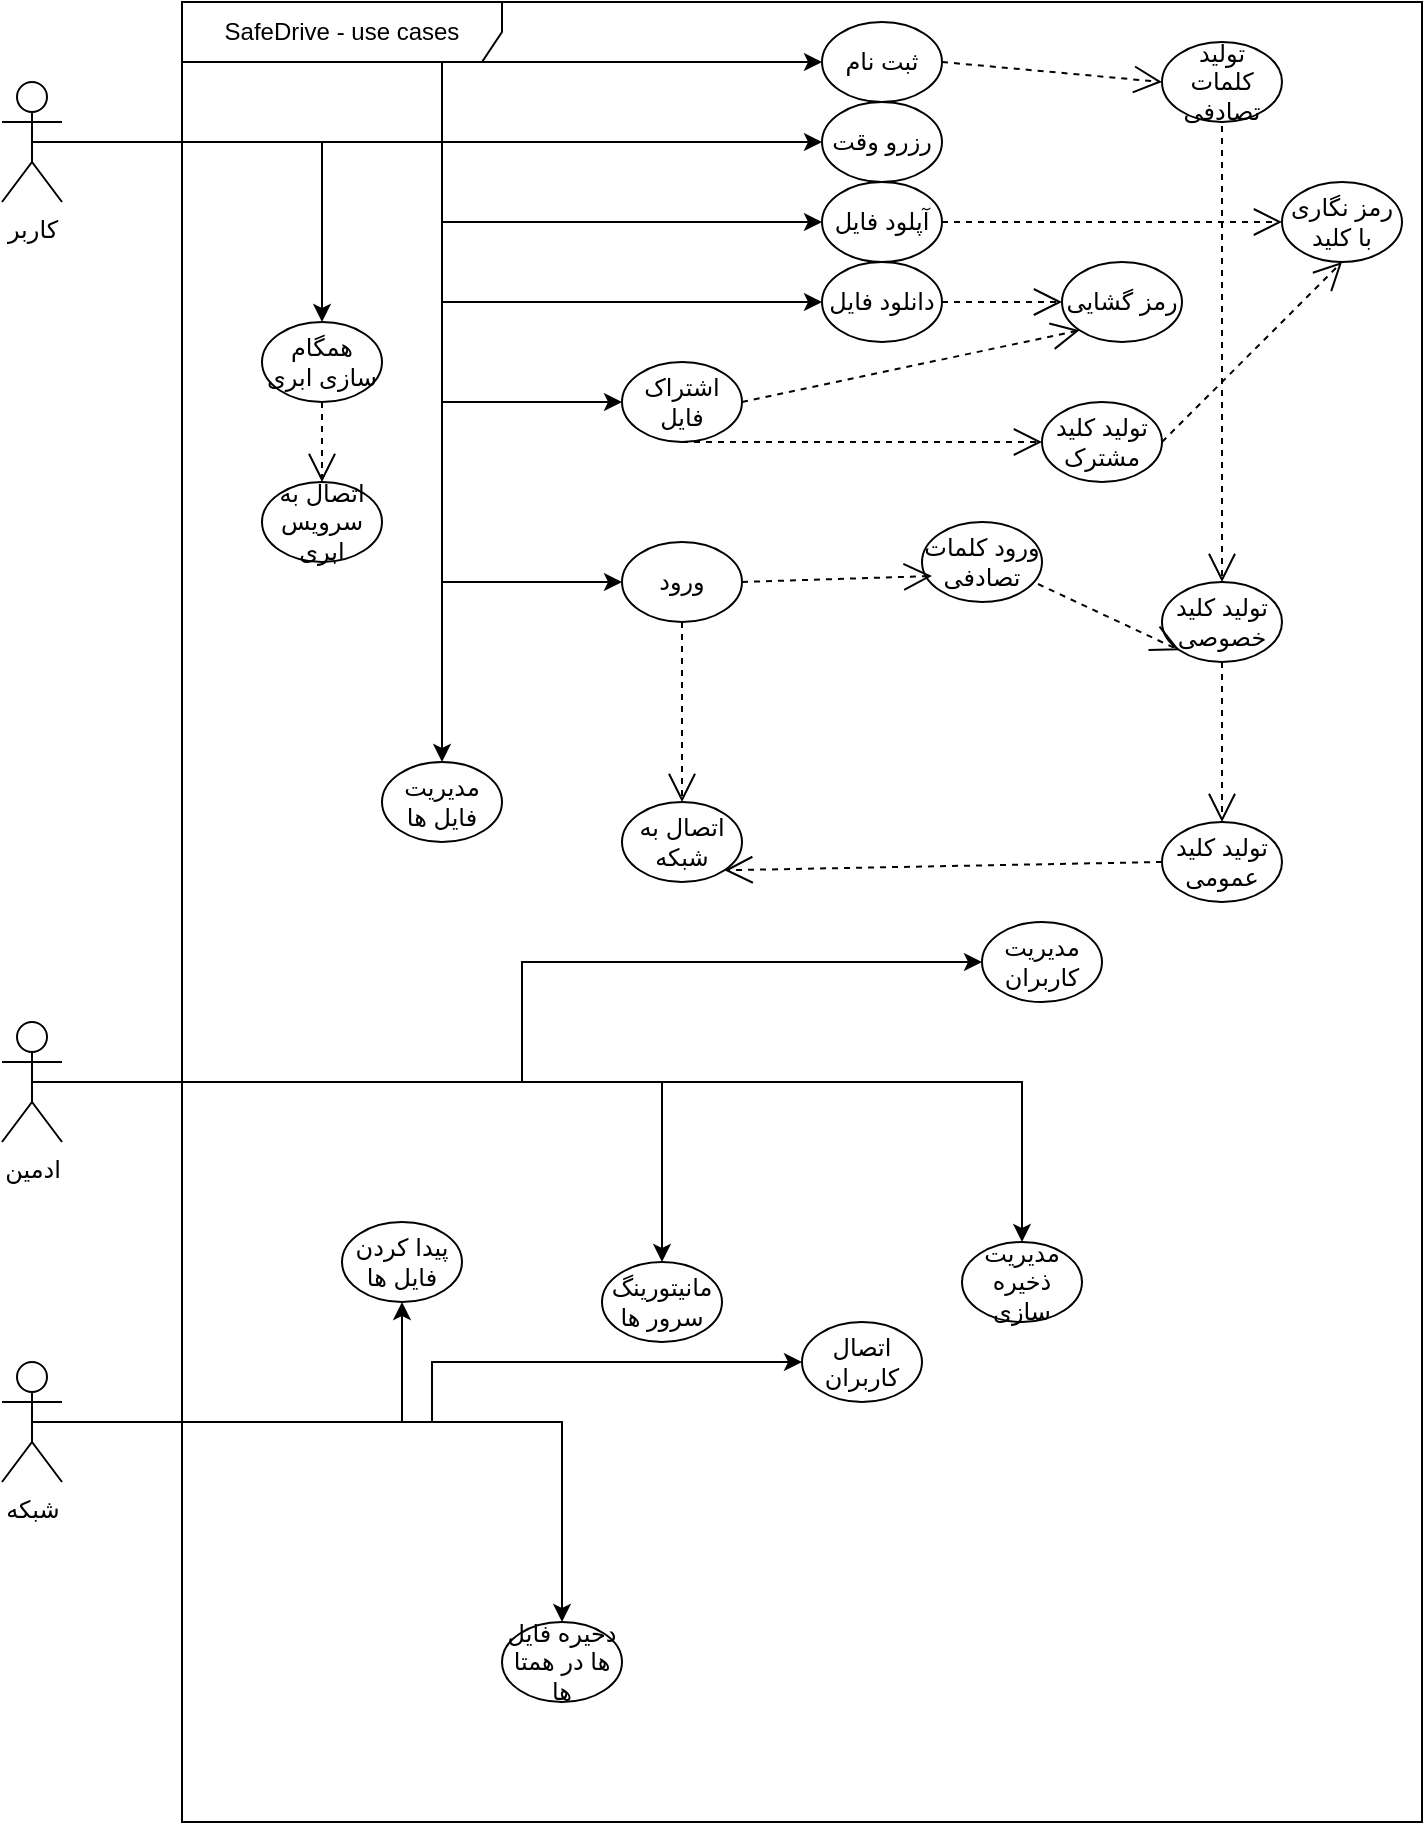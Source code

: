 <mxfile version="24.9.1">
  <diagram name="Page-1" id="YEhjJKSPnRyHB3b2QTLM">
    <mxGraphModel dx="954" dy="553" grid="1" gridSize="10" guides="1" tooltips="1" connect="1" arrows="1" fold="1" page="1" pageScale="1" pageWidth="850" pageHeight="1100" math="0" shadow="0">
      <root>
        <mxCell id="0" />
        <mxCell id="1" parent="0" />
        <mxCell id="OHewmTsMpt972KVqSZn3-21" style="edgeStyle=orthogonalEdgeStyle;rounded=0;orthogonalLoop=1;jettySize=auto;html=1;exitX=0.5;exitY=0.5;exitDx=0;exitDy=0;exitPerimeter=0;" edge="1" parent="1" source="lUGRWfGARe6teelx05pl-1" target="OHewmTsMpt972KVqSZn3-20">
          <mxGeometry relative="1" as="geometry" />
        </mxCell>
        <mxCell id="OHewmTsMpt972KVqSZn3-25" style="edgeStyle=orthogonalEdgeStyle;rounded=0;orthogonalLoop=1;jettySize=auto;html=1;exitX=0.5;exitY=0.5;exitDx=0;exitDy=0;exitPerimeter=0;entryX=0;entryY=0.5;entryDx=0;entryDy=0;" edge="1" parent="1" source="lUGRWfGARe6teelx05pl-1" target="lUGRWfGARe6teelx05pl-11">
          <mxGeometry relative="1" as="geometry" />
        </mxCell>
        <mxCell id="OHewmTsMpt972KVqSZn3-26" style="edgeStyle=orthogonalEdgeStyle;rounded=0;orthogonalLoop=1;jettySize=auto;html=1;exitX=0.5;exitY=0.5;exitDx=0;exitDy=0;exitPerimeter=0;entryX=0;entryY=0.5;entryDx=0;entryDy=0;" edge="1" parent="1" source="lUGRWfGARe6teelx05pl-1" target="lUGRWfGARe6teelx05pl-12">
          <mxGeometry relative="1" as="geometry" />
        </mxCell>
        <mxCell id="OHewmTsMpt972KVqSZn3-27" style="edgeStyle=orthogonalEdgeStyle;rounded=0;orthogonalLoop=1;jettySize=auto;html=1;exitX=0.5;exitY=0.5;exitDx=0;exitDy=0;exitPerimeter=0;entryX=0;entryY=0.5;entryDx=0;entryDy=0;" edge="1" parent="1" source="lUGRWfGARe6teelx05pl-1" target="lUGRWfGARe6teelx05pl-15">
          <mxGeometry relative="1" as="geometry" />
        </mxCell>
        <mxCell id="OHewmTsMpt972KVqSZn3-28" style="edgeStyle=orthogonalEdgeStyle;rounded=0;orthogonalLoop=1;jettySize=auto;html=1;exitX=0.5;exitY=0.5;exitDx=0;exitDy=0;exitPerimeter=0;entryX=0;entryY=0.5;entryDx=0;entryDy=0;" edge="1" parent="1" source="lUGRWfGARe6teelx05pl-1" target="lUGRWfGARe6teelx05pl-14">
          <mxGeometry relative="1" as="geometry" />
        </mxCell>
        <mxCell id="OHewmTsMpt972KVqSZn3-29" style="edgeStyle=orthogonalEdgeStyle;rounded=0;orthogonalLoop=1;jettySize=auto;html=1;exitX=0.5;exitY=0.5;exitDx=0;exitDy=0;exitPerimeter=0;entryX=0;entryY=0.5;entryDx=0;entryDy=0;" edge="1" parent="1" source="lUGRWfGARe6teelx05pl-1" target="lUGRWfGARe6teelx05pl-13">
          <mxGeometry relative="1" as="geometry">
            <Array as="points">
              <mxPoint x="290" y="120" />
              <mxPoint x="290" y="250" />
            </Array>
          </mxGeometry>
        </mxCell>
        <mxCell id="OHewmTsMpt972KVqSZn3-37" style="edgeStyle=orthogonalEdgeStyle;rounded=0;orthogonalLoop=1;jettySize=auto;html=1;exitX=0.5;exitY=0.5;exitDx=0;exitDy=0;exitPerimeter=0;entryX=0.5;entryY=0;entryDx=0;entryDy=0;" edge="1" parent="1" source="lUGRWfGARe6teelx05pl-1" target="OHewmTsMpt972KVqSZn3-36">
          <mxGeometry relative="1" as="geometry" />
        </mxCell>
        <mxCell id="OHewmTsMpt972KVqSZn3-47" style="edgeStyle=orthogonalEdgeStyle;rounded=0;orthogonalLoop=1;jettySize=auto;html=1;exitX=0.5;exitY=0.5;exitDx=0;exitDy=0;exitPerimeter=0;entryX=0;entryY=0.5;entryDx=0;entryDy=0;" edge="1" parent="1" source="lUGRWfGARe6teelx05pl-1" target="lUGRWfGARe6teelx05pl-16">
          <mxGeometry relative="1" as="geometry">
            <Array as="points">
              <mxPoint x="290" y="120" />
              <mxPoint x="290" y="340" />
            </Array>
          </mxGeometry>
        </mxCell>
        <object label="&lt;div&gt;کاربر&lt;/div&gt;&lt;div&gt;&lt;br&gt;&lt;/div&gt;" user="کاربر" id="lUGRWfGARe6teelx05pl-1">
          <mxCell style="shape=umlActor;verticalLabelPosition=bottom;verticalAlign=top;html=1;outlineConnect=0;fontFamily=Comic Sans MS;" parent="1" vertex="1">
            <mxGeometry x="70" y="90" width="30" height="60" as="geometry" />
          </mxCell>
        </object>
        <mxCell id="OHewmTsMpt972KVqSZn3-42" style="edgeStyle=orthogonalEdgeStyle;rounded=0;orthogonalLoop=1;jettySize=auto;html=1;exitX=0.5;exitY=0.5;exitDx=0;exitDy=0;exitPerimeter=0;entryX=0;entryY=0.5;entryDx=0;entryDy=0;" edge="1" parent="1" source="lUGRWfGARe6teelx05pl-47" target="OHewmTsMpt972KVqSZn3-41">
          <mxGeometry relative="1" as="geometry" />
        </mxCell>
        <mxCell id="OHewmTsMpt972KVqSZn3-44" style="edgeStyle=orthogonalEdgeStyle;rounded=0;orthogonalLoop=1;jettySize=auto;html=1;exitX=0.5;exitY=0.5;exitDx=0;exitDy=0;exitPerimeter=0;" edge="1" parent="1" source="lUGRWfGARe6teelx05pl-47" target="OHewmTsMpt972KVqSZn3-43">
          <mxGeometry relative="1" as="geometry" />
        </mxCell>
        <mxCell id="OHewmTsMpt972KVqSZn3-46" style="edgeStyle=orthogonalEdgeStyle;rounded=0;orthogonalLoop=1;jettySize=auto;html=1;exitX=0.5;exitY=0.5;exitDx=0;exitDy=0;exitPerimeter=0;" edge="1" parent="1" source="lUGRWfGARe6teelx05pl-47" target="OHewmTsMpt972KVqSZn3-45">
          <mxGeometry relative="1" as="geometry" />
        </mxCell>
        <object label="ادمین" user="کاربر" id="lUGRWfGARe6teelx05pl-47">
          <mxCell style="shape=umlActor;verticalLabelPosition=bottom;verticalAlign=top;html=1;outlineConnect=0;fontFamily=Comic Sans MS;" parent="1" vertex="1">
            <mxGeometry x="70" y="560" width="30" height="60" as="geometry" />
          </mxCell>
        </object>
        <mxCell id="OHewmTsMpt972KVqSZn3-52" style="edgeStyle=orthogonalEdgeStyle;rounded=0;orthogonalLoop=1;jettySize=auto;html=1;exitX=0.5;exitY=0.5;exitDx=0;exitDy=0;exitPerimeter=0;entryX=0;entryY=0.5;entryDx=0;entryDy=0;" edge="1" parent="1" source="lUGRWfGARe6teelx05pl-62" target="OHewmTsMpt972KVqSZn3-51">
          <mxGeometry relative="1" as="geometry" />
        </mxCell>
        <mxCell id="OHewmTsMpt972KVqSZn3-54" style="edgeStyle=orthogonalEdgeStyle;rounded=0;orthogonalLoop=1;jettySize=auto;html=1;exitX=0.5;exitY=0.5;exitDx=0;exitDy=0;exitPerimeter=0;" edge="1" parent="1" source="lUGRWfGARe6teelx05pl-62" target="OHewmTsMpt972KVqSZn3-53">
          <mxGeometry relative="1" as="geometry" />
        </mxCell>
        <mxCell id="OHewmTsMpt972KVqSZn3-84" style="edgeStyle=orthogonalEdgeStyle;rounded=0;orthogonalLoop=1;jettySize=auto;html=1;exitX=0.5;exitY=0.5;exitDx=0;exitDy=0;exitPerimeter=0;" edge="1" parent="1" source="lUGRWfGARe6teelx05pl-62" target="OHewmTsMpt972KVqSZn3-83">
          <mxGeometry relative="1" as="geometry" />
        </mxCell>
        <object label="شبکه" user="کاربر" id="lUGRWfGARe6teelx05pl-62">
          <mxCell style="shape=umlActor;verticalLabelPosition=bottom;verticalAlign=top;html=1;outlineConnect=0;fontFamily=Comic Sans MS;" parent="1" vertex="1">
            <mxGeometry x="70" y="730" width="30" height="60" as="geometry" />
          </mxCell>
        </object>
        <mxCell id="OHewmTsMpt972KVqSZn3-10" value="SafeDrive - use cases" style="shape=umlFrame;whiteSpace=wrap;html=1;pointerEvents=0;recursiveResize=0;container=1;collapsible=0;width=160;" vertex="1" parent="1">
          <mxGeometry x="160" y="50" width="620" height="910" as="geometry" />
        </mxCell>
        <mxCell id="lUGRWfGARe6teelx05pl-11" value="ثبت نام" style="ellipse;whiteSpace=wrap;html=1;" parent="OHewmTsMpt972KVqSZn3-10" vertex="1">
          <mxGeometry x="320" y="10" width="60" height="40" as="geometry" />
        </mxCell>
        <mxCell id="lUGRWfGARe6teelx05pl-12" value="رزرو وقت" style="ellipse;whiteSpace=wrap;html=1;" parent="OHewmTsMpt972KVqSZn3-10" vertex="1">
          <mxGeometry x="320" y="50" width="60" height="40" as="geometry" />
        </mxCell>
        <mxCell id="lUGRWfGARe6teelx05pl-13" value="اشتراک فایل" style="ellipse;whiteSpace=wrap;html=1;" parent="OHewmTsMpt972KVqSZn3-10" vertex="1">
          <mxGeometry x="220" y="180" width="60" height="40" as="geometry" />
        </mxCell>
        <mxCell id="lUGRWfGARe6teelx05pl-14" value="دانلود فایل" style="ellipse;whiteSpace=wrap;html=1;" parent="OHewmTsMpt972KVqSZn3-10" vertex="1">
          <mxGeometry x="320" y="130" width="60" height="40" as="geometry" />
        </mxCell>
        <mxCell id="OHewmTsMpt972KVqSZn3-33" style="endArrow=open;endSize=12;dashed=1;html=1;rounded=0;exitX=1;exitY=0.5;exitDx=0;exitDy=0;" edge="1" parent="OHewmTsMpt972KVqSZn3-10" source="lUGRWfGARe6teelx05pl-15" target="OHewmTsMpt972KVqSZn3-30">
          <mxGeometry relative="1" as="geometry" />
        </mxCell>
        <mxCell id="lUGRWfGARe6teelx05pl-15" value="آپلود فایل" style="ellipse;whiteSpace=wrap;html=1;" parent="OHewmTsMpt972KVqSZn3-10" vertex="1">
          <mxGeometry x="320" y="90" width="60" height="40" as="geometry" />
        </mxCell>
        <mxCell id="lUGRWfGARe6teelx05pl-16" value="ورود" style="ellipse;whiteSpace=wrap;html=1;" parent="OHewmTsMpt972KVqSZn3-10" vertex="1">
          <mxGeometry x="220" y="270" width="60" height="40" as="geometry" />
        </mxCell>
        <mxCell id="lUGRWfGARe6teelx05pl-82" style="edgeStyle=orthogonalEdgeStyle;rounded=0;orthogonalLoop=1;jettySize=auto;html=1;exitX=0.5;exitY=1;exitDx=0;exitDy=0;" parent="OHewmTsMpt972KVqSZn3-10" source="lUGRWfGARe6teelx05pl-16" target="lUGRWfGARe6teelx05pl-16" edge="1">
          <mxGeometry relative="1" as="geometry" />
        </mxCell>
        <mxCell id="OHewmTsMpt972KVqSZn3-20" value="مدیریت فایل ها" style="ellipse;whiteSpace=wrap;html=1;" vertex="1" parent="OHewmTsMpt972KVqSZn3-10">
          <mxGeometry x="100" y="380" width="60" height="40" as="geometry" />
        </mxCell>
        <mxCell id="OHewmTsMpt972KVqSZn3-30" value="رمز نگاری با کلید" style="ellipse;whiteSpace=wrap;html=1;" vertex="1" parent="OHewmTsMpt972KVqSZn3-10">
          <mxGeometry x="550" y="90" width="60" height="40" as="geometry" />
        </mxCell>
        <mxCell id="OHewmTsMpt972KVqSZn3-34" value="رمز گشایی" style="ellipse;whiteSpace=wrap;html=1;" vertex="1" parent="OHewmTsMpt972KVqSZn3-10">
          <mxGeometry x="440" y="130" width="60" height="40" as="geometry" />
        </mxCell>
        <mxCell id="OHewmTsMpt972KVqSZn3-35" style="endArrow=open;endSize=12;dashed=1;html=1;rounded=0;exitX=1;exitY=0.5;exitDx=0;exitDy=0;entryX=0;entryY=0.5;entryDx=0;entryDy=0;" edge="1" parent="OHewmTsMpt972KVqSZn3-10" source="lUGRWfGARe6teelx05pl-14" target="OHewmTsMpt972KVqSZn3-34">
          <mxGeometry relative="1" as="geometry">
            <mxPoint x="470" y="130" as="sourcePoint" />
            <mxPoint x="533" y="67" as="targetPoint" />
          </mxGeometry>
        </mxCell>
        <mxCell id="OHewmTsMpt972KVqSZn3-36" value="همگام سازی ابری" style="ellipse;whiteSpace=wrap;html=1;" vertex="1" parent="OHewmTsMpt972KVqSZn3-10">
          <mxGeometry x="40" y="160" width="60" height="40" as="geometry" />
        </mxCell>
        <mxCell id="OHewmTsMpt972KVqSZn3-38" value="اتصال به سرویس ابری" style="ellipse;whiteSpace=wrap;html=1;" vertex="1" parent="OHewmTsMpt972KVqSZn3-10">
          <mxGeometry x="40" y="240" width="60" height="40" as="geometry" />
        </mxCell>
        <mxCell id="OHewmTsMpt972KVqSZn3-40" style="endArrow=open;endSize=12;dashed=1;html=1;rounded=0;exitX=0.5;exitY=1;exitDx=0;exitDy=0;" edge="1" parent="OHewmTsMpt972KVqSZn3-10" source="OHewmTsMpt972KVqSZn3-36" target="OHewmTsMpt972KVqSZn3-38">
          <mxGeometry relative="1" as="geometry">
            <mxPoint x="40" y="160" as="sourcePoint" />
            <mxPoint x="90" y="210" as="targetPoint" />
          </mxGeometry>
        </mxCell>
        <mxCell id="OHewmTsMpt972KVqSZn3-41" value="مدیریت کاربران" style="ellipse;whiteSpace=wrap;html=1;" vertex="1" parent="OHewmTsMpt972KVqSZn3-10">
          <mxGeometry x="400" y="460" width="60" height="40" as="geometry" />
        </mxCell>
        <mxCell id="OHewmTsMpt972KVqSZn3-43" value="مانیتورینگ سرور ها" style="ellipse;whiteSpace=wrap;html=1;" vertex="1" parent="OHewmTsMpt972KVqSZn3-10">
          <mxGeometry x="210" y="630" width="60" height="40" as="geometry" />
        </mxCell>
        <mxCell id="OHewmTsMpt972KVqSZn3-45" value="مدیریت ذخیره سازی" style="ellipse;whiteSpace=wrap;html=1;" vertex="1" parent="OHewmTsMpt972KVqSZn3-10">
          <mxGeometry x="390" y="620" width="60" height="40" as="geometry" />
        </mxCell>
        <mxCell id="OHewmTsMpt972KVqSZn3-48" value="اتصال به شبکه" style="ellipse;whiteSpace=wrap;html=1;" vertex="1" parent="OHewmTsMpt972KVqSZn3-10">
          <mxGeometry x="220" y="400" width="60" height="40" as="geometry" />
        </mxCell>
        <mxCell id="OHewmTsMpt972KVqSZn3-49" style="endArrow=open;endSize=12;dashed=1;html=1;rounded=0;exitX=0.5;exitY=1;exitDx=0;exitDy=0;" edge="1" parent="OHewmTsMpt972KVqSZn3-10" source="lUGRWfGARe6teelx05pl-16" target="OHewmTsMpt972KVqSZn3-48">
          <mxGeometry relative="1" as="geometry">
            <mxPoint x="470" y="250" as="sourcePoint" />
            <mxPoint x="520" y="300" as="targetPoint" />
          </mxGeometry>
        </mxCell>
        <mxCell id="OHewmTsMpt972KVqSZn3-51" value="اتصال کاربران" style="ellipse;whiteSpace=wrap;html=1;" vertex="1" parent="OHewmTsMpt972KVqSZn3-10">
          <mxGeometry x="310" y="660" width="60" height="40" as="geometry" />
        </mxCell>
        <mxCell id="OHewmTsMpt972KVqSZn3-53" value="پیدا کردن فایل ها" style="ellipse;whiteSpace=wrap;html=1;" vertex="1" parent="OHewmTsMpt972KVqSZn3-10">
          <mxGeometry x="80" y="610" width="60" height="40" as="geometry" />
        </mxCell>
        <mxCell id="OHewmTsMpt972KVqSZn3-55" value="تولید کلید خصوصی" style="ellipse;whiteSpace=wrap;html=1;" vertex="1" parent="OHewmTsMpt972KVqSZn3-10">
          <mxGeometry x="490" y="290" width="60" height="40" as="geometry" />
        </mxCell>
        <mxCell id="OHewmTsMpt972KVqSZn3-56" style="endArrow=open;endSize=12;dashed=1;html=1;rounded=0;exitX=0.5;exitY=0;exitDx=0;exitDy=0;entryX=0.5;entryY=0;entryDx=0;entryDy=0;" edge="1" parent="OHewmTsMpt972KVqSZn3-10" source="OHewmTsMpt972KVqSZn3-63" target="OHewmTsMpt972KVqSZn3-55">
          <mxGeometry relative="1" as="geometry">
            <mxPoint x="470" y="170" as="sourcePoint" />
            <mxPoint x="560" y="140" as="targetPoint" />
            <Array as="points">
              <mxPoint x="520" y="140" />
              <mxPoint x="520" y="190" />
            </Array>
          </mxGeometry>
        </mxCell>
        <mxCell id="OHewmTsMpt972KVqSZn3-57" value="تولید کلید عمومی" style="ellipse;whiteSpace=wrap;html=1;" vertex="1" parent="OHewmTsMpt972KVqSZn3-10">
          <mxGeometry x="490" y="410" width="60" height="40" as="geometry" />
        </mxCell>
        <mxCell id="OHewmTsMpt972KVqSZn3-58" style="endArrow=open;endSize=12;dashed=1;html=1;rounded=0;exitX=0.5;exitY=1;exitDx=0;exitDy=0;entryX=0.5;entryY=0;entryDx=0;entryDy=0;" edge="1" parent="OHewmTsMpt972KVqSZn3-10" source="OHewmTsMpt972KVqSZn3-55" target="OHewmTsMpt972KVqSZn3-57">
          <mxGeometry relative="1" as="geometry">
            <mxPoint x="470" y="50" as="sourcePoint" />
            <mxPoint x="520" y="40" as="targetPoint" />
          </mxGeometry>
        </mxCell>
        <mxCell id="OHewmTsMpt972KVqSZn3-61" style="endArrow=open;endSize=12;dashed=1;html=1;rounded=0;exitX=0;exitY=0.5;exitDx=0;exitDy=0;entryX=1;entryY=1;entryDx=0;entryDy=0;" edge="1" parent="OHewmTsMpt972KVqSZn3-10" source="OHewmTsMpt972KVqSZn3-57" target="OHewmTsMpt972KVqSZn3-48">
          <mxGeometry relative="1" as="geometry">
            <mxPoint x="550" y="60" as="sourcePoint" />
            <mxPoint x="550" y="100" as="targetPoint" />
            <Array as="points" />
          </mxGeometry>
        </mxCell>
        <mxCell id="OHewmTsMpt972KVqSZn3-63" value="تولید کلمات تصادفی" style="ellipse;whiteSpace=wrap;html=1;" vertex="1" parent="OHewmTsMpt972KVqSZn3-10">
          <mxGeometry x="490" y="20" width="60" height="40" as="geometry" />
        </mxCell>
        <mxCell id="OHewmTsMpt972KVqSZn3-64" style="endArrow=open;endSize=12;dashed=1;html=1;rounded=0;exitX=1;exitY=0.5;exitDx=0;exitDy=0;entryX=0;entryY=0.5;entryDx=0;entryDy=0;" edge="1" parent="OHewmTsMpt972KVqSZn3-10" source="lUGRWfGARe6teelx05pl-11" target="OHewmTsMpt972KVqSZn3-63">
          <mxGeometry relative="1" as="geometry">
            <mxPoint x="470" y="50" as="sourcePoint" />
            <mxPoint x="520" y="40" as="targetPoint" />
          </mxGeometry>
        </mxCell>
        <mxCell id="OHewmTsMpt972KVqSZn3-65" value="ورود کلمات تصادفی" style="ellipse;whiteSpace=wrap;html=1;" vertex="1" parent="OHewmTsMpt972KVqSZn3-10">
          <mxGeometry x="370" y="260" width="60" height="40" as="geometry" />
        </mxCell>
        <mxCell id="OHewmTsMpt972KVqSZn3-66" style="endArrow=open;endSize=12;dashed=1;html=1;rounded=0;exitX=1;exitY=0.5;exitDx=0;exitDy=0;entryX=0.083;entryY=0.675;entryDx=0;entryDy=0;entryPerimeter=0;" edge="1" parent="OHewmTsMpt972KVqSZn3-10" source="lUGRWfGARe6teelx05pl-16" target="OHewmTsMpt972KVqSZn3-65">
          <mxGeometry relative="1" as="geometry">
            <mxPoint x="390" y="280" as="sourcePoint" />
            <mxPoint x="455" y="309" as="targetPoint" />
          </mxGeometry>
        </mxCell>
        <mxCell id="OHewmTsMpt972KVqSZn3-70" value="تولید کلید مشترک" style="ellipse;whiteSpace=wrap;html=1;" vertex="1" parent="OHewmTsMpt972KVqSZn3-10">
          <mxGeometry x="430" y="200" width="60" height="40" as="geometry" />
        </mxCell>
        <mxCell id="OHewmTsMpt972KVqSZn3-71" style="endArrow=open;endSize=12;dashed=1;html=1;rounded=0;exitX=0.5;exitY=1;exitDx=0;exitDy=0;" edge="1" parent="OHewmTsMpt972KVqSZn3-10" source="lUGRWfGARe6teelx05pl-13" target="OHewmTsMpt972KVqSZn3-70">
          <mxGeometry relative="1" as="geometry">
            <mxPoint x="390" y="160" as="sourcePoint" />
            <mxPoint x="560" y="180" as="targetPoint" />
          </mxGeometry>
        </mxCell>
        <mxCell id="OHewmTsMpt972KVqSZn3-72" style="endArrow=open;endSize=12;dashed=1;html=1;rounded=0;exitX=1;exitY=0.5;exitDx=0;exitDy=0;entryX=0;entryY=1;entryDx=0;entryDy=0;" edge="1" parent="OHewmTsMpt972KVqSZn3-10" source="lUGRWfGARe6teelx05pl-13" target="OHewmTsMpt972KVqSZn3-34">
          <mxGeometry relative="1" as="geometry">
            <mxPoint x="390" y="160" as="sourcePoint" />
            <mxPoint x="560" y="180" as="targetPoint" />
          </mxGeometry>
        </mxCell>
        <mxCell id="OHewmTsMpt972KVqSZn3-77" style="endArrow=open;endSize=12;dashed=1;html=1;rounded=0;exitX=0.967;exitY=0.775;exitDx=0;exitDy=0;entryX=0;entryY=1;entryDx=0;entryDy=0;exitPerimeter=0;" edge="1" parent="OHewmTsMpt972KVqSZn3-10" source="OHewmTsMpt972KVqSZn3-65" target="OHewmTsMpt972KVqSZn3-55">
          <mxGeometry relative="1" as="geometry">
            <mxPoint x="490" y="293" as="sourcePoint" />
            <mxPoint x="545" y="300" as="targetPoint" />
          </mxGeometry>
        </mxCell>
        <mxCell id="OHewmTsMpt972KVqSZn3-80" style="endArrow=open;endSize=12;dashed=1;html=1;rounded=0;exitX=1;exitY=0.5;exitDx=0;exitDy=0;entryX=0.5;entryY=1;entryDx=0;entryDy=0;" edge="1" parent="OHewmTsMpt972KVqSZn3-10" source="OHewmTsMpt972KVqSZn3-70" target="OHewmTsMpt972KVqSZn3-30">
          <mxGeometry relative="1" as="geometry">
            <mxPoint x="500" y="230" as="sourcePoint" />
            <mxPoint x="660" y="230" as="targetPoint" />
          </mxGeometry>
        </mxCell>
        <mxCell id="OHewmTsMpt972KVqSZn3-83" value="دخیره فایل ها در همتا ها" style="ellipse;whiteSpace=wrap;html=1;" vertex="1" parent="1">
          <mxGeometry x="320" y="860" width="60" height="40" as="geometry" />
        </mxCell>
      </root>
    </mxGraphModel>
  </diagram>
</mxfile>
